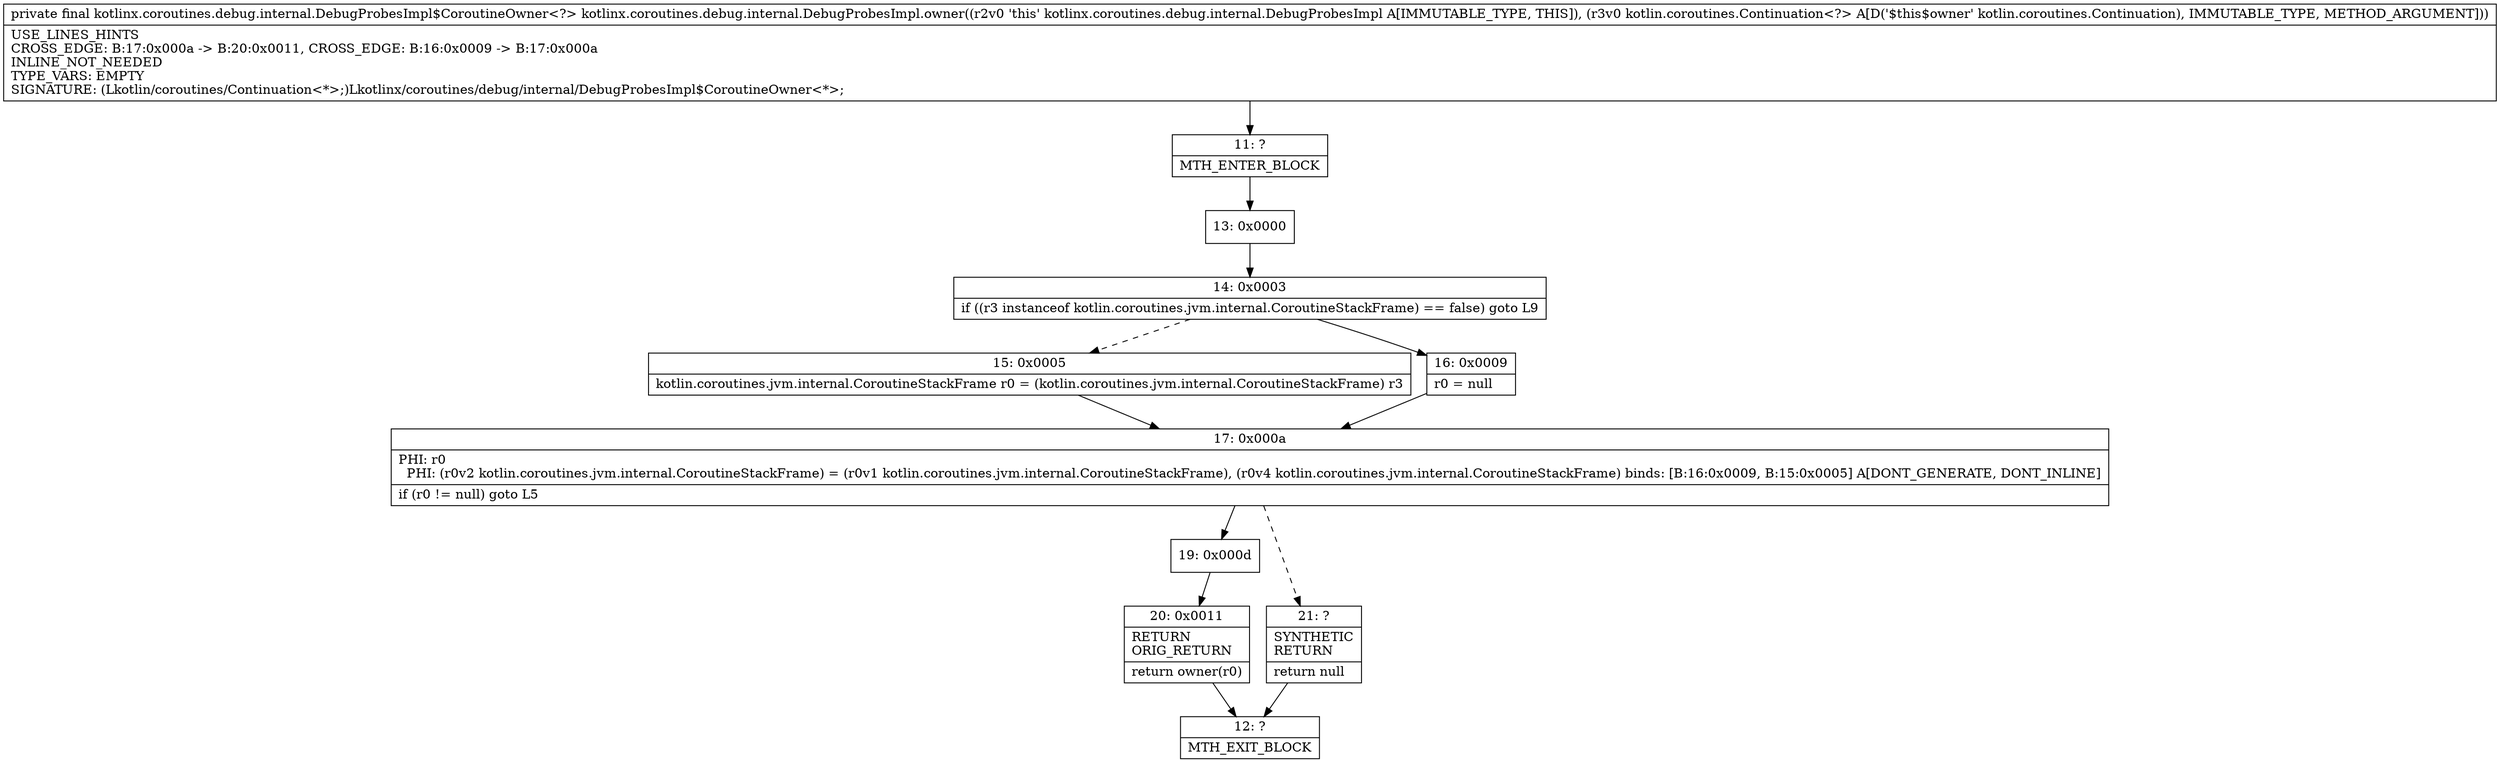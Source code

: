 digraph "CFG forkotlinx.coroutines.debug.internal.DebugProbesImpl.owner(Lkotlin\/coroutines\/Continuation;)Lkotlinx\/coroutines\/debug\/internal\/DebugProbesImpl$CoroutineOwner;" {
Node_11 [shape=record,label="{11\:\ ?|MTH_ENTER_BLOCK\l}"];
Node_13 [shape=record,label="{13\:\ 0x0000}"];
Node_14 [shape=record,label="{14\:\ 0x0003|if ((r3 instanceof kotlin.coroutines.jvm.internal.CoroutineStackFrame) == false) goto L9\l}"];
Node_15 [shape=record,label="{15\:\ 0x0005|kotlin.coroutines.jvm.internal.CoroutineStackFrame r0 = (kotlin.coroutines.jvm.internal.CoroutineStackFrame) r3\l}"];
Node_17 [shape=record,label="{17\:\ 0x000a|PHI: r0 \l  PHI: (r0v2 kotlin.coroutines.jvm.internal.CoroutineStackFrame) = (r0v1 kotlin.coroutines.jvm.internal.CoroutineStackFrame), (r0v4 kotlin.coroutines.jvm.internal.CoroutineStackFrame) binds: [B:16:0x0009, B:15:0x0005] A[DONT_GENERATE, DONT_INLINE]\l|if (r0 != null) goto L5\l}"];
Node_19 [shape=record,label="{19\:\ 0x000d}"];
Node_20 [shape=record,label="{20\:\ 0x0011|RETURN\lORIG_RETURN\l|return owner(r0)\l}"];
Node_12 [shape=record,label="{12\:\ ?|MTH_EXIT_BLOCK\l}"];
Node_21 [shape=record,label="{21\:\ ?|SYNTHETIC\lRETURN\l|return null\l}"];
Node_16 [shape=record,label="{16\:\ 0x0009|r0 = null\l}"];
MethodNode[shape=record,label="{private final kotlinx.coroutines.debug.internal.DebugProbesImpl$CoroutineOwner\<?\> kotlinx.coroutines.debug.internal.DebugProbesImpl.owner((r2v0 'this' kotlinx.coroutines.debug.internal.DebugProbesImpl A[IMMUTABLE_TYPE, THIS]), (r3v0 kotlin.coroutines.Continuation\<?\> A[D('$this$owner' kotlin.coroutines.Continuation), IMMUTABLE_TYPE, METHOD_ARGUMENT]))  | USE_LINES_HINTS\lCROSS_EDGE: B:17:0x000a \-\> B:20:0x0011, CROSS_EDGE: B:16:0x0009 \-\> B:17:0x000a\lINLINE_NOT_NEEDED\lTYPE_VARS: EMPTY\lSIGNATURE: (Lkotlin\/coroutines\/Continuation\<*\>;)Lkotlinx\/coroutines\/debug\/internal\/DebugProbesImpl$CoroutineOwner\<*\>;\l}"];
MethodNode -> Node_11;Node_11 -> Node_13;
Node_13 -> Node_14;
Node_14 -> Node_15[style=dashed];
Node_14 -> Node_16;
Node_15 -> Node_17;
Node_17 -> Node_19;
Node_17 -> Node_21[style=dashed];
Node_19 -> Node_20;
Node_20 -> Node_12;
Node_21 -> Node_12;
Node_16 -> Node_17;
}

